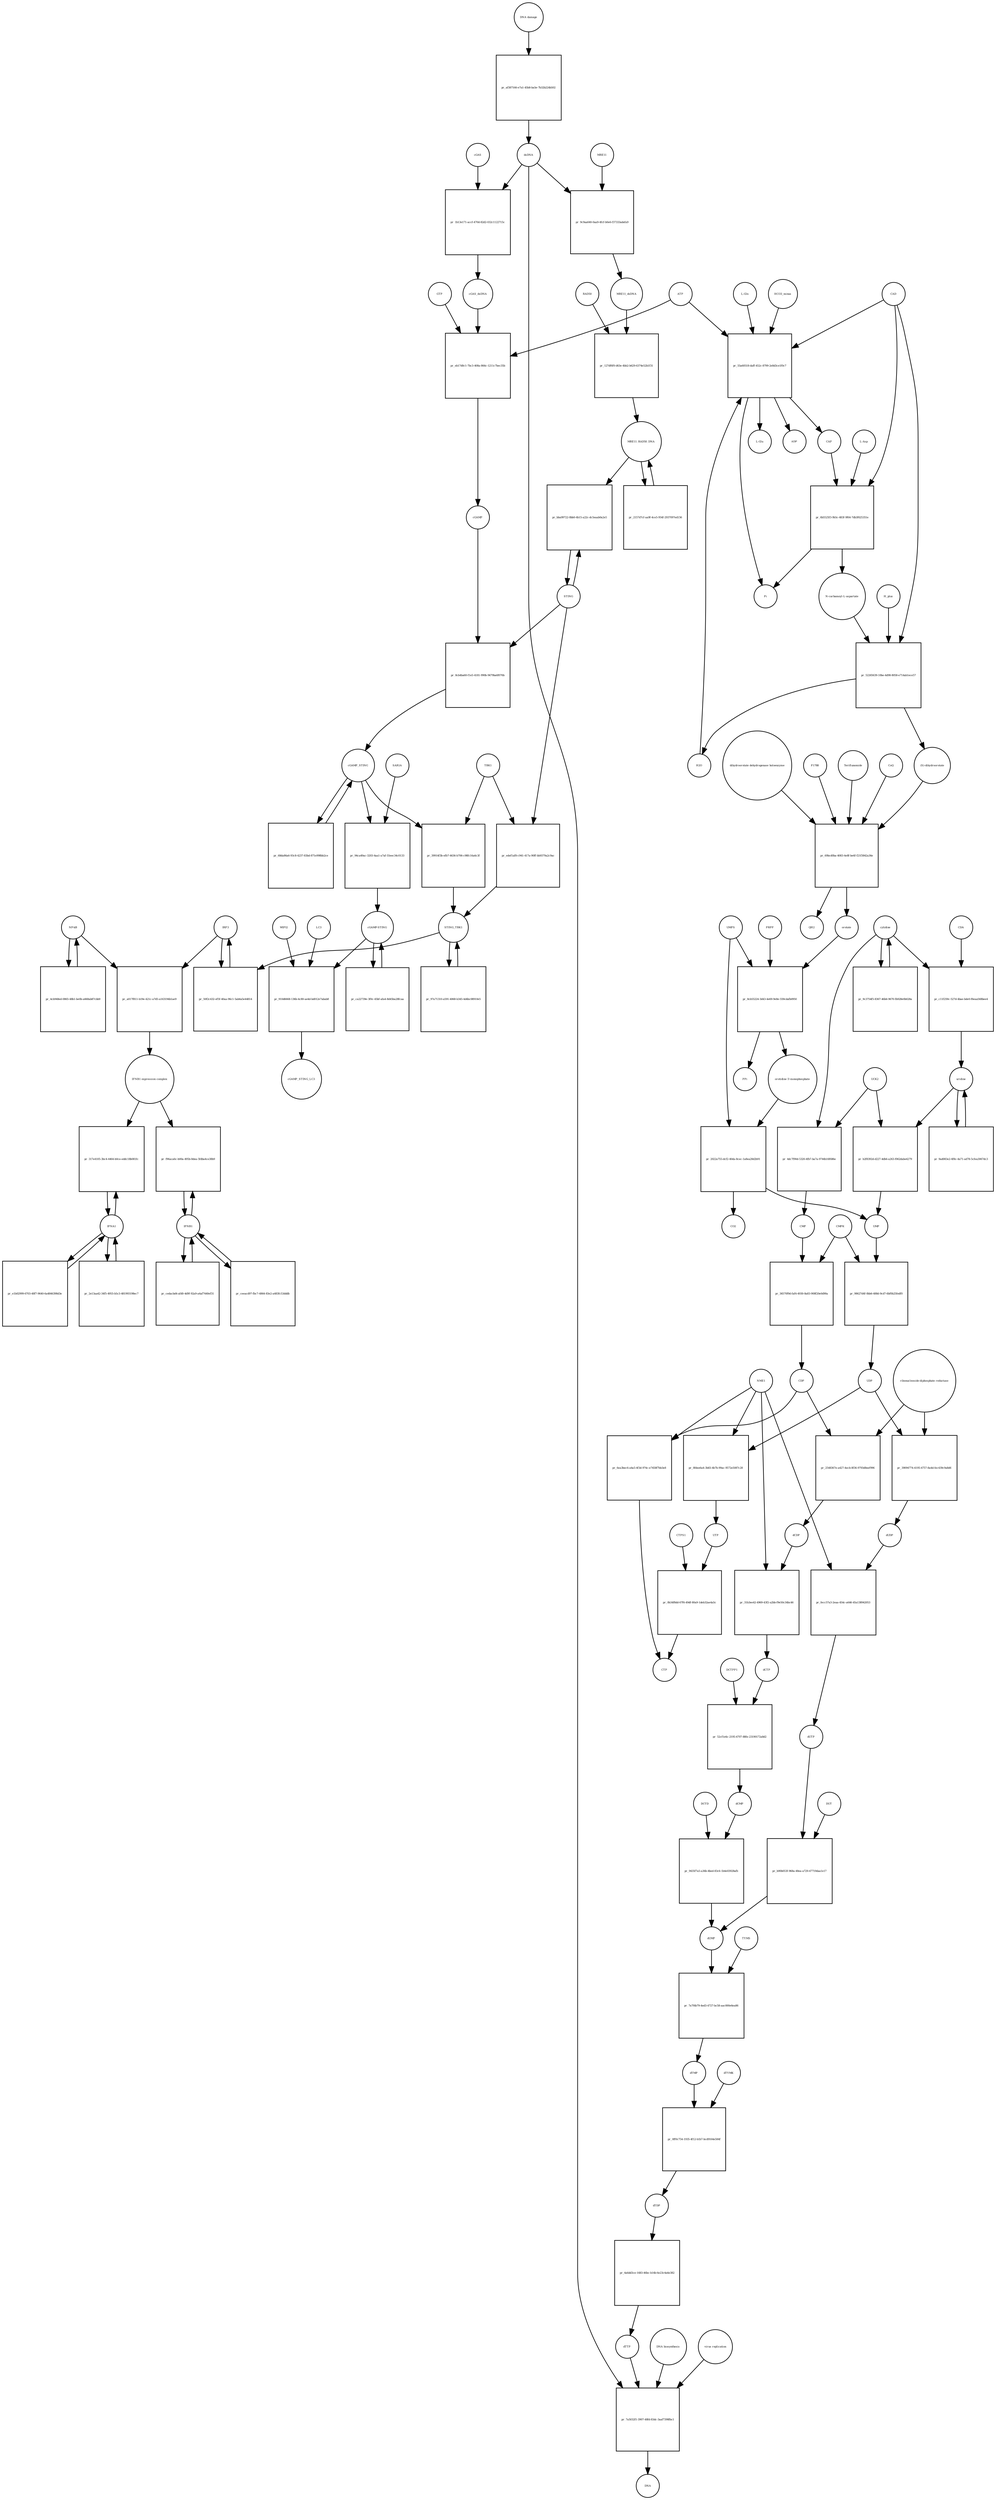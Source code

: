 strict digraph  {
"NF-kB" [annotation="urn_miriam_obo.go_GO%3A0071159", bipartite=0, cls=complex, fontsize=4, label="NF-kB", shape=circle];
"pr_a017f811-b19e-421c-a7d5-a163194b1ae9" [annotation="", bipartite=1, cls=process, fontsize=4, label="pr_a017f811-b19e-421c-a7d5-a163194b1ae9", shape=square];
"IFNB1 expression complex" [annotation="", bipartite=0, cls=complex, fontsize=4, label="IFNB1 expression complex", shape=circle];
IRF3 [annotation="urn_miriam_hgnc_6118|urn_miriam_uniprot_Q14653|urn_miriam_ensembl_ENSG00000126456|urn_miriam_refseq_NM_001571|urn_miriam_hgnc.symbol_IRF3|urn_miriam_ncbigene_3661", bipartite=0, cls="macromolecule multimer", fontsize=4, label=IRF3, shape=circle];
dCDP [annotation="urn_miriam_obo.chebi_CHEBI%3A28846", bipartite=0, cls="simple chemical", fontsize=4, label=dCDP, shape=circle];
"pr_31b3ee42-4969-43f2-a2bb-f9e50c34bc46" [annotation="", bipartite=1, cls=process, fontsize=4, label="pr_31b3ee42-4969-43f2-a2bb-f9e50c34bc46", shape=square];
dCTP [annotation="urn_miriam_obo.chebi_CHEBI%3A16311", bipartite=0, cls="simple chemical", fontsize=4, label=dCTP, shape=circle];
NME1 [annotation="urn_miriam_uniprot_P15531|urn_miriam_hgnc_7849", bipartite=0, cls=macromolecule, fontsize=4, label=NME1, shape=circle];
uridine [annotation="urn_miriam_obo.chebi_CHEBI%3A16704", bipartite=0, cls="simple chemical", fontsize=4, label=uridine, shape=circle];
"pr_b2f8392d-d227-4db6-a263-f062dabe4279" [annotation="", bipartite=1, cls=process, fontsize=4, label="pr_b2f8392d-d227-4db6-a263-f062dabe4279", shape=square];
UMP [annotation="urn_miriam_obo.chebi_CHEBI%3A57865", bipartite=0, cls="simple chemical", fontsize=4, label=UMP, shape=circle];
UCK2 [annotation="urn_miriam_uniprot_Q9HA47|urn_miriam_hgnc_HGNC%3A12562", bipartite=0, cls=macromolecule, fontsize=4, label=UCK2, shape=circle];
"orotidine 5'-monophosphate" [annotation="urn_miriam_obo.chebi_CHEBI%3A15842", bipartite=0, cls="simple chemical", fontsize=4, label="orotidine 5'-monophosphate", shape=circle];
"pr_2022a755-dcf2-40da-8cec-1a8ea28d2b91" [annotation="", bipartite=1, cls=process, fontsize=4, label="pr_2022a755-dcf2-40da-8cec-1a8ea28d2b91", shape=square];
UMPS [annotation="urn_miriam_ncbigene_7372|urn_miriam_refseq_NM_000373|urn_miriam_hgnc.symbol_UMPS|urn_miriam_hgnc_12563|urn_miriam_ensembl_ENSG00000114491|urn_miriam_uniprot_P11172", bipartite=0, cls="macromolecule multimer", fontsize=4, label=UMPS, shape=circle];
CO2 [annotation="urn_miriam_obo.chebi_CHEBI%3A16526", bipartite=0, cls="simple chemical", fontsize=4, label=CO2, shape=circle];
UTP [annotation="urn_miriam_obo.chebi_CHEBI%3A15713", bipartite=0, cls="simple chemical", fontsize=4, label=UTP, shape=circle];
"pr_0b34f8dd-67f6-49df-80a9-1deb32ae4a5c" [annotation="", bipartite=1, cls=process, fontsize=4, label="pr_0b34f8dd-67f6-49df-80a9-1deb32ae4a5c", shape=square];
CTP [annotation="urn_miriam_obo.chebi_CHEBI%3A17677", bipartite=0, cls="simple chemical", fontsize=4, label=CTP, shape=circle];
CTPS1 [annotation="urn_miriam_hgnc_HGNC%3A2519|urn_miriam_uniprot_P17812", bipartite=0, cls=macromolecule, fontsize=4, label=CTPS1, shape=circle];
UDP [annotation="urn_miriam_obo.chebi_CHEBI%3A17659", bipartite=0, cls="simple chemical", fontsize=4, label=UDP, shape=circle];
"pr_39094774-4195-4757-8a4d-fec439c9a8d6" [annotation="", bipartite=1, cls=process, fontsize=4, label="pr_39094774-4195-4757-8a4d-fec439c9a8d6", shape=square];
dUDP [annotation="urn_miriam_obo.chebi_CHEBI%3A28850", bipartite=0, cls="simple chemical", fontsize=4, label=dUDP, shape=circle];
"ribonucleoside-diphosphate reductase" [annotation="urn_miriam_brenda_1.17.4.1|urn_miriam_obo.go_GO%3A0005971", bipartite=0, cls=complex, fontsize=4, label="ribonucleoside-diphosphate reductase", shape=circle];
IFNB1 [annotation="urn_miriam_ensembl_ENSG00000171855|urn_miriam_hgnc.symbol_IFNB1|urn_miriam_hgnc_5434|urn_miriam_uniprot_P01574|urn_miriam_refseq_NM_002176|urn_miriam_ncbigene_3456", bipartite=0, cls=macromolecule, fontsize=4, label=IFNB1, shape=circle];
"pr_f96aca6c-b00a-495b-8dea-5fdba4ce38b9" [annotation="", bipartite=1, cls=process, fontsize=4, label="pr_f96aca6c-b00a-495b-8dea-5fdba4ce38b9", shape=square];
"pr_98627d4f-0bb6-488d-9cd7-6bf0b25fedf0" [annotation="", bipartite=1, cls=process, fontsize=4, label="pr_98627d4f-0bb6-488d-9cd7-6bf0b25fedf0", shape=square];
CMPK [annotation="urn_miriam_uniprot_P30085|urn_miriam_hgnc_HGNC%3A18170", bipartite=0, cls=macromolecule, fontsize=4, label=CMPK, shape=circle];
"cGAMP-STING" [annotation="", bipartite=0, cls=complex, fontsize=4, label="cGAMP-STING", shape=circle];
"pr_ca22739e-3f0c-45bf-afa4-8d45ba28fcaa" [annotation="", bipartite=1, cls=process, fontsize=4, label="pr_ca22739e-3f0c-45bf-afa4-8d45ba28fcaa", shape=square];
IFNA1 [annotation="urn_miriam_hgnc.symbol_IFNA1|urn_miriam_ncbigene_3439|urn_miriam_refseq_NM_024013|urn_miriam_uniprot_P01562|urn_miriam_hgnc_5417|urn_miriam_ensembl_ENSG00000197919", bipartite=0, cls=macromolecule, fontsize=4, label=IFNA1, shape=circle];
"pr_317e4105-3bc4-4464-b0ce-eddc18b081fc" [annotation="", bipartite=1, cls=process, fontsize=4, label="pr_317e4105-3bc4-4464-b0ce-eddc18b081fc", shape=square];
"pr_9ad083e2-6f8c-4a71-ad78-5cfea3067dc3" [annotation="", bipartite=1, cls=process, fontsize=4, label="pr_9ad083e2-6f8c-4a71-ad78-5cfea3067dc3", shape=square];
CDP [annotation="urn_miriam_obo.chebi_CHEBI%3A17239", bipartite=0, cls="simple chemical", fontsize=4, label=CDP, shape=circle];
"pr_2548367e-a427-4ecb-8f36-9793d8eef996" [annotation="", bipartite=1, cls=process, fontsize=4, label="pr_2548367e-a427-4ecb-8f36-9793d8eef996", shape=square];
"pr_6ea3bec6-a4a5-4f3d-974c-e7458f7bb3e8" [annotation="", bipartite=1, cls=process, fontsize=4, label="pr_6ea3bec6-a4a5-4f3d-974c-e7458f7bb3e8", shape=square];
dTDP [annotation="urn_miriam_obo.chebi_CHEBI%3A18075", bipartite=0, cls="simple chemical", fontsize=4, label=dTDP, shape=circle];
"pr_4a6dd3ce-1683-46bc-b14b-6e23c4a6e382" [annotation="", bipartite=1, cls=process, fontsize=4, label="pr_4a6dd3ce-1683-46bc-b14b-6e23c4a6e382", shape=square];
dTTP [annotation="urn_miriam_obo.chebi_CHEBI%3A18077", bipartite=0, cls="simple chemical", fontsize=4, label=dTTP, shape=circle];
CMP [annotation="urn_miriam_obo.chebi_CHEBI%3A17361", bipartite=0, cls="simple chemical", fontsize=4, label=CMP, shape=circle];
"pr_36570f9d-faf4-4930-8a83-908f20e0d90a" [annotation="", bipartite=1, cls=process, fontsize=4, label="pr_36570f9d-faf4-4930-8a83-908f20e0d90a", shape=square];
dUMP [annotation="urn_miriam_obo.chebi_CHEBI%3A17622", bipartite=0, cls="simple chemical", fontsize=4, label=dUMP, shape=circle];
"pr_7a7f4b79-4ed3-4727-bc58-aac000e6ea86" [annotation="", bipartite=1, cls=process, fontsize=4, label="pr_7a7f4b79-4ed3-4727-bc58-aac000e6ea86", shape=square];
dTMP [annotation="urn_miriam_obo.chebi_CHEBI%3A17013", bipartite=0, cls="simple chemical", fontsize=4, label=dTMP, shape=circle];
TYMS [annotation="urn_miriam_uniprot_P04818|urn_miriam_hgnc_HGNC%3A12441", bipartite=0, cls=macromolecule, fontsize=4, label=TYMS, shape=circle];
dsDNA [annotation="urn_miriam_obo.chebi_CHEBI%3A75909", bipartite=0, cls="simple chemical", fontsize=4, label=dsDNA, shape=circle];
"pr_7a5032f1-3907-48fd-83dc-3aaf7398fbc1" [annotation="", bipartite=1, cls=process, fontsize=4, label="pr_7a5032f1-3907-48fd-83dc-3aaf7398fbc1", shape=square];
DNA [annotation="", bipartite=0, cls="nucleic acid feature", fontsize=4, label=DNA, shape=circle];
"DNA biosynthesis" [annotation="urn_miriam_obo.go_GO%3A0071897", bipartite=0, cls=phenotype, fontsize=4, label="DNA biosynthesis", shape=circle];
"virus replication" [annotation="urn_miriam_obo.go_GO%3A0019079", bipartite=0, cls=phenotype, fontsize=4, label="virus replication", shape=circle];
MRE11_RAD50_DNA [annotation="", bipartite=0, cls=complex, fontsize=4, label=MRE11_RAD50_DNA, shape=circle];
"pr_2157d7cf-aa9f-4ce5-954f-2937097ed156" [annotation="", bipartite=1, cls=process, fontsize=4, label="pr_2157d7cf-aa9f-4ce5-954f-2937097ed156", shape=square];
"pr_52cf1e6c-2195-4707-88fe-23190172a8d2" [annotation="", bipartite=1, cls=process, fontsize=4, label="pr_52cf1e6c-2195-4707-88fe-23190172a8d2", shape=square];
dCMP [annotation="urn_miriam_obo.chebi_CHEBI%3A15918", bipartite=0, cls="simple chemical", fontsize=4, label=dCMP, shape=circle];
DCTPP1 [annotation="urn_miriam_uniprot_Q9H773|urn_miriam_hgnc_HGNC%3A28777", bipartite=0, cls=macromolecule, fontsize=4, label=DCTPP1, shape=circle];
"pr_ceeacd97-fbc7-4864-83e2-a483fc53dddb" [annotation="", bipartite=1, cls=process, fontsize=4, label="pr_ceeacd97-fbc7-4864-83e2-a483fc53dddb", shape=square];
"pr_cedacbd4-afd0-4d9f-92a9-a4af7440ef31" [annotation="", bipartite=1, cls=process, fontsize=4, label="pr_cedacbd4-afd0-4d9f-92a9-a4af7440ef31", shape=square];
ATP [annotation="urn_miriam_obo.chebi_CHEBI%3A15422", bipartite=0, cls="simple chemical", fontsize=4, label=ATP, shape=circle];
"pr_eb17d0c1-7bc3-408a-866c-1211c7bec35b" [annotation="", bipartite=1, cls=process, fontsize=4, label="pr_eb17d0c1-7bc3-408a-866c-1211c7bec35b", shape=square];
GTP [annotation="urn_miriam_obo.chebi_CHEBI%3A15996", bipartite=0, cls="simple chemical", fontsize=4, label=GTP, shape=circle];
cGAMP [annotation="urn_miriam_obo.chebi_CHEBI%3A75947", bipartite=0, cls="simple chemical", fontsize=4, label=cGAMP, shape=circle];
cGAS_dsDNA [annotation=urn_miriam_pubmed_28363908, bipartite=0, cls=complex, fontsize=4, label=cGAS_dsDNA, shape=circle];
cytidine [annotation="urn_miriam_obo.chebi_CHEBI%3A17562", bipartite=0, cls="simple chemical", fontsize=4, label=cytidine, shape=circle];
"pr_4dc7f90d-5320-4fb7-ba7a-9744b16f686e" [annotation="", bipartite=1, cls=process, fontsize=4, label="pr_4dc7f90d-5320-4fb7-ba7a-9744b16f686e", shape=square];
"pr_8cb4ba60-f1e5-4181-990b-9479ba6f076b" [annotation="", bipartite=1, cls=process, fontsize=4, label="pr_8cb4ba60-f1e5-4181-990b-9479ba6f076b", shape=square];
STING [annotation=urn_miriam_uniprot_Q86WV6, bipartite=0, cls="macromolecule multimer", fontsize=4, label=STING, shape=circle];
cGAMP_STING [annotation="urn_miriam_obo.go_GO%3A1990231", bipartite=0, cls=complex, fontsize=4, label=cGAMP_STING, shape=circle];
"L-Gln" [annotation="urn_miriam_obo.chebi_CHEBI%3A18050", bipartite=0, cls="simple chemical", fontsize=4, label="L-Gln", shape=circle];
"pr_55a60518-daff-452c-8799-2e8d3ce1f0c7" [annotation="", bipartite=1, cls=process, fontsize=4, label="pr_55a60518-daff-452c-8799-2e8d3ce1f0c7", shape=square];
CAP [annotation="urn_miriam_obo.chebi_CHEBI%3A17672", bipartite=0, cls="simple chemical", fontsize=4, label=CAP, shape=circle];
CAD [annotation="urn_miriam_refseq_NM_001306079|urn_miriam_hgnc_1424|urn_miriam_hgnc.symbol_CAD|urn_miriam_uniprot_P27708|urn_miriam_ncbigene_790|urn_miriam_ensembl_ENSG00000084774", bipartite=0, cls=macromolecule, fontsize=4, label=CAD, shape=circle];
HCO3_minus [annotation="urn_miriam_obo.chebi_CHEBI%3A17544", bipartite=0, cls="simple chemical", fontsize=4, label=HCO3_minus, shape=circle];
H2O [annotation="urn_miriam_obo.chebi_CHEBI%3A15377", bipartite=0, cls="simple chemical", fontsize=4, label=H2O, shape=circle];
"L-Glu" [annotation="urn_miriam_obo.chebi_CHEBI%3A16015", bipartite=0, cls="simple chemical", fontsize=4, label="L-Glu", shape=circle];
ADP [annotation="urn_miriam_obo.chebi_CHEBI%3A16761", bipartite=0, cls="simple chemical", fontsize=4, label=ADP, shape=circle];
Pi [annotation="urn_miriam_obo.chebi_CHEBI%3A18367", bipartite=0, cls="simple chemical", fontsize=4, label=Pi, shape=circle];
"pr_8fdee6a4-3b83-4b7b-99ac-9572e5087c28" [annotation="", bipartite=1, cls=process, fontsize=4, label="pr_8fdee6a4-3b83-4b7b-99ac-9572e5087c28", shape=square];
"N-carbamoyl-L-aspartate" [annotation="urn_miriam_obo.chebi_CHEBI%3A32814", bipartite=0, cls="simple chemical", fontsize=4, label="N-carbamoyl-L-aspartate", shape=circle];
"pr_52265639-10be-4d98-8058-e714ab1ece57" [annotation="", bipartite=1, cls=process, fontsize=4, label="pr_52265639-10be-4d98-8058-e714ab1ece57", shape=square];
"(S)-dihydroorotate" [annotation="urn_miriam_obo.chebi_CHEBI%3A30864", bipartite=0, cls="simple chemical", fontsize=4, label="(S)-dihydroorotate", shape=circle];
H_plus [annotation="urn_miriam_obo.chebi_CHEBI%3A15378", bipartite=0, cls="simple chemical", fontsize=4, label=H_plus, shape=circle];
"pr_4cb948ed-0865-48b1-be0b-a668ab87cbb9" [annotation="", bipartite=1, cls=process, fontsize=4, label="pr_4cb948ed-0865-48b1-be0b-a668ab87cbb9", shape=square];
"pr_2e13aa42-34f5-4955-b5c3-481993198ec7" [annotation="", bipartite=1, cls=process, fontsize=4, label="pr_2e13aa42-34f5-4955-b5c3-481993198ec7", shape=square];
TBK1 [annotation="urn_miriam_hgnc.symbol_TBK1|urn_miriam_ensembl_ENSG00000183735|urn_miriam_uniprot_Q9UHD2|urn_miriam_refseq_NM_013254|urn_miriam_hgnc_11584|urn_miriam_ncbigene_29110", bipartite=0, cls=macromolecule, fontsize=4, label=TBK1, shape=circle];
"pr_39914f3b-efb7-4636-b706-c98fc16a6c3f" [annotation="", bipartite=1, cls=process, fontsize=4, label="pr_39914f3b-efb7-4636-b706-c98fc16a6c3f", shape=square];
STING_TBK1 [annotation=urn_miriam_pubmed_30842653, bipartite=0, cls=complex, fontsize=4, label=STING_TBK1, shape=circle];
"pr_bba99722-8bb0-4b15-a22c-dc5eaab0a2e5" [annotation="", bipartite=1, cls=process, fontsize=4, label="pr_bba99722-8bb0-4b15-a22c-dc5eaab0a2e5", shape=square];
"pr_e1b02999-6703-48f7-9640-6a4846398d3e" [annotation="", bipartite=1, cls=process, fontsize=4, label="pr_e1b02999-6703-48f7-9640-6a4846398d3e", shape=square];
"pr_1b13e171-accf-470d-82d2-032c1122715c" [annotation="", bipartite=1, cls=process, fontsize=4, label="pr_1b13e171-accf-470d-82d2-032c1122715c", shape=square];
cGAS [annotation="urn_miriam_ensembl_ENSG00000164430|urn_miriam_hgnc_21367|urn_miriam_ncbigene_115004|urn_miriam_uniprot_Q8N884|urn_miriam_hgnc.symbol_CGAS|urn_miriam_refseq_NM_138441", bipartite=0, cls=macromolecule, fontsize=4, label=cGAS, shape=circle];
"pr_97a71310-a591-4068-b345-4d4bc08910e5" [annotation="", bipartite=1, cls=process, fontsize=4, label="pr_97a71310-a591-4068-b345-4d4bc08910e5", shape=square];
orotate [annotation="urn_miriam_obo.chebi_CHEBI%3A30839", bipartite=0, cls="simple chemical", fontsize=4, label=orotate, shape=circle];
"pr_8cb55224-3d43-4e69-9e8e-559cdafb0950" [annotation="", bipartite=1, cls=process, fontsize=4, label="pr_8cb55224-3d43-4e69-9e8e-559cdafb0950", shape=square];
PRPP [annotation="urn_miriam_obo.chebi_CHEBI%3A17111", bipartite=0, cls="simple chemical", fontsize=4, label=PRPP, shape=circle];
PPi [annotation="urn_miriam_obo.chebi_CHEBI%3A18361", bipartite=0, cls="simple chemical", fontsize=4, label=PPi, shape=circle];
"pr_9c3754f5-8367-46b6-9670-fb928e0b028a" [annotation="", bipartite=1, cls=process, fontsize=4, label="pr_9c3754f5-8367-46b6-9670-fb928e0b028a", shape=square];
"pr_50f2c432-ef5f-40aa-96c1-5ab6a5e44814" [annotation="", bipartite=1, cls=process, fontsize=4, label="pr_50f2c432-ef5f-40aa-96c1-5ab6a5e44814", shape=square];
"pr_68da86a6-93c8-4237-83bd-871e998bb2ce" [annotation="", bipartite=1, cls=process, fontsize=4, label="pr_68da86a6-93c8-4237-83bd-871e998bb2ce", shape=square];
RAD50 [annotation="urn_miriam_ncbigene_10111|urn_miriam_refseq_NM_005732|urn_miriam_uniprot_Q92878|urn_miriam_hgnc.symbol_RAD50|urn_miriam_ensembl_ENSG00000113522|urn_miriam_hgnc_9816", bipartite=0, cls="macromolecule multimer", fontsize=4, label=RAD50, shape=circle];
"pr_127df6f0-d63e-4bb2-b629-6374e52b1f31" [annotation="", bipartite=1, cls=process, fontsize=4, label="pr_127df6f0-d63e-4bb2-b629-6374e52b1f31", shape=square];
MRE11_dsDNA [annotation="urn_miriam_obo.go_GO%3A0003690", bipartite=0, cls=complex, fontsize=4, label=MRE11_dsDNA, shape=circle];
"pr_69bcd0ba-4083-4e8f-be6f-f21f3842a36e" [annotation="", bipartite=1, cls=process, fontsize=4, label="pr_69bcd0ba-4083-4e8f-be6f-f21f3842a36e", shape=square];
"dihydroorotate dehydrogenase holoenzyme" [annotation="urn_miriam_ncbigene_1723|urn_miriam_hgnc_HGNC%3A2867|urn_miriam_hgnc.symbol_DHODH", bipartite=0, cls="simple chemical", fontsize=4, label="dihydroorotate dehydrogenase holoenzyme", shape=circle];
P1788 [annotation=urn_miriam_pubmed_31740051, bipartite=0, cls="simple chemical", fontsize=4, label=P1788, shape=circle];
Teriflunomide [annotation=urn_miriam_drugbank_DB08880, bipartite=0, cls="simple chemical", fontsize=4, label=Teriflunomide, shape=circle];
CoQ [annotation="urn_miriam_obo.chebi_CHEBI%3A16389", bipartite=0, cls="simple chemical", fontsize=4, label=CoQ, shape=circle];
QH2 [annotation="urn_miriam_obo.chebi_CHEBI%3A17976", bipartite=0, cls="simple chemical", fontsize=4, label=QH2, shape=circle];
"pr_fecc57a3-2eaa-454c-a646-45a138942053" [annotation="", bipartite=1, cls=process, fontsize=4, label="pr_fecc57a3-2eaa-454c-a646-45a138942053", shape=square];
dUTP [annotation="urn_miriam_obo.chebi_CHEBI%3A17625", bipartite=0, cls="simple chemical", fontsize=4, label=dUTP, shape=circle];
"pr_c11f259c-527d-4bae-bde0-f6eaa568bee4" [annotation="", bipartite=1, cls=process, fontsize=4, label="pr_c11f259c-527d-4bae-bde0-f6eaa568bee4", shape=square];
CDA [annotation="urn_miriam_uniprot_P32320|urn_miriam_ncbigene_978|urn_miriam_refseq_NM_001785|urn_miriam_ensembl_ENSG00000158825|urn_miriam_hgnc.symbol_CDA|urn_miriam_hgnc_1712", bipartite=0, cls=macromolecule, fontsize=4, label=CDA, shape=circle];
"pr_b90b053f-968a-48ea-a729-47719daa1e17" [annotation="", bipartite=1, cls=process, fontsize=4, label="pr_b90b053f-968a-48ea-a729-47719daa1e17", shape=square];
DUT [annotation="urn_miriam_hgnc_HGNC%3A3078|urn_miriam_uniprot_P33316", bipartite=0, cls=macromolecule, fontsize=4, label=DUT, shape=circle];
"pr_910d6668-136b-4c80-ae4d-bd012e7abab8" [annotation="", bipartite=1, cls=process, fontsize=4, label="pr_910d6668-136b-4c80-ae4d-bd012e7abab8", shape=square];
LC3 [annotation="", bipartite=0, cls=macromolecule, fontsize=4, label=LC3, shape=circle];
cGAMP_STING_LC3 [annotation="", bipartite=0, cls=complex, fontsize=4, label=cGAMP_STING_LC3, shape=circle];
WIPI2 [annotation="urn_miriam_refseq_NM_015610|urn_miriam_hgnc_32225|urn_miriam_hgnc.symbol_WIPI2|urn_miriam_ensembl_ENSG00000157954|urn_miriam_ncbigene_26100|urn_miriam_uniprot_Q9Y4P8", bipartite=0, cls=macromolecule, fontsize=4, label=WIPI2, shape=circle];
"pr_6b5525f3-9b5c-483f-9f64-7db3f625351e" [annotation="", bipartite=1, cls=process, fontsize=4, label="pr_6b5525f3-9b5c-483f-9f64-7db3f625351e", shape=square];
"L-Asp" [annotation="urn_miriam_obo.chebi_CHEBI%3A29991", bipartite=0, cls="simple chemical", fontsize=4, label="L-Asp", shape=circle];
"pr_9c9aa640-0aa9-4fcf-b0e6-f37333adefa9" [annotation="", bipartite=1, cls=process, fontsize=4, label="pr_9c9aa640-0aa9-4fcf-b0e6-f37333adefa9", shape=square];
MRE11 [annotation="urn_miriam_hgnc.symbol_MRE11|urn_miriam_ncbigene_4361|urn_miriam_uniprot_P49959|urn_miriam_ensembl_ENSG00000020922|urn_miriam_refseq_NM_005591|urn_miriam_hgnc_7230", bipartite=0, cls="macromolecule multimer", fontsize=4, label=MRE11, shape=circle];
"pr_0ff0c754-1935-4f12-b1b7-bcd9164e584f" [annotation="", bipartite=1, cls=process, fontsize=4, label="pr_0ff0c754-1935-4f12-b1b7-bcd9164e584f", shape=square];
dTYMK [annotation="urn_miriam_uniprot_P23919|urn_miriam_hgnc_HGNC%3A3061", bipartite=0, cls=macromolecule, fontsize=4, label=dTYMK, shape=circle];
"pr_94ca49ac-3203-4aa1-a7af-55eec34c0133" [annotation="", bipartite=1, cls=process, fontsize=4, label="pr_94ca49ac-3203-4aa1-a7af-55eec34c0133", shape=square];
SAR1A [annotation="urn_miriam_uniprot_Q9NR31|urn_miriam_ensembl_ENSG00000079332|urn_miriam_hgnc_10534|urn_miriam_hgnc.symbol_SAR1A|urn_miriam_refseq_NM_001142648|urn_miriam_ncbigene_56681", bipartite=0, cls=macromolecule, fontsize=4, label=SAR1A, shape=circle];
"pr_edef1af8-c941-417a-90ff-bb9379a2c9ac" [annotation="", bipartite=1, cls=process, fontsize=4, label="pr_edef1af8-c941-417a-90ff-bb9379a2c9ac", shape=square];
"pr_af387166-e7a1-45b8-ba5e-7b32b224b502" [annotation="", bipartite=1, cls=process, fontsize=4, label="pr_af387166-e7a1-45b8-ba5e-7b32b224b502", shape=square];
"DNA damage" [annotation="", bipartite=0, cls=phenotype, fontsize=4, label="DNA damage", shape=circle];
"pr_9435f7a5-a36b-4bed-83c6-1b4e03928afb" [annotation="", bipartite=1, cls=process, fontsize=4, label="pr_9435f7a5-a36b-4bed-83c6-1b4e03928afb", shape=square];
DCTD [annotation="urn_miriam_uniprot_P32321|urn_miriam_hgnc_HGNC%3A2710", bipartite=0, cls=macromolecule, fontsize=4, label=DCTD, shape=circle];
"NF-kB" -> "pr_a017f811-b19e-421c-a7d5-a163194b1ae9"  [annotation="", interaction_type=consumption];
"NF-kB" -> "pr_4cb948ed-0865-48b1-be0b-a668ab87cbb9"  [annotation="", interaction_type=consumption];
"pr_a017f811-b19e-421c-a7d5-a163194b1ae9" -> "IFNB1 expression complex"  [annotation="", interaction_type=production];
"IFNB1 expression complex" -> "pr_f96aca6c-b00a-495b-8dea-5fdba4ce38b9"  [annotation=urn_miriam_pubmed_20610653, interaction_type=stimulation];
"IFNB1 expression complex" -> "pr_317e4105-3bc4-4464-b0ce-eddc18b081fc"  [annotation=urn_miriam_pubmed_16979567, interaction_type=stimulation];
IRF3 -> "pr_a017f811-b19e-421c-a7d5-a163194b1ae9"  [annotation="", interaction_type=consumption];
IRF3 -> "pr_50f2c432-ef5f-40aa-96c1-5ab6a5e44814"  [annotation="", interaction_type=consumption];
dCDP -> "pr_31b3ee42-4969-43f2-a2bb-f9e50c34bc46"  [annotation="", interaction_type=consumption];
"pr_31b3ee42-4969-43f2-a2bb-f9e50c34bc46" -> dCTP  [annotation="", interaction_type=production];
dCTP -> "pr_52cf1e6c-2195-4707-88fe-23190172a8d2"  [annotation="", interaction_type=consumption];
NME1 -> "pr_31b3ee42-4969-43f2-a2bb-f9e50c34bc46"  [annotation=urn_miriam_pubmed_17827303, interaction_type=catalysis];
NME1 -> "pr_6ea3bec6-a4a5-4f3d-974c-e7458f7bb3e8"  [annotation=urn_miriam_pubmed_28458037, interaction_type=catalysis];
NME1 -> "pr_8fdee6a4-3b83-4b7b-99ac-9572e5087c28"  [annotation=urn_miriam_pubmed_28458037, interaction_type=catalysis];
NME1 -> "pr_fecc57a3-2eaa-454c-a646-45a138942053"  [annotation=urn_miriam_pubmed_17827303, interaction_type=catalysis];
uridine -> "pr_b2f8392d-d227-4db6-a263-f062dabe4279"  [annotation="", interaction_type=consumption];
uridine -> "pr_9ad083e2-6f8c-4a71-ad78-5cfea3067dc3"  [annotation="", interaction_type=consumption];
"pr_b2f8392d-d227-4db6-a263-f062dabe4279" -> UMP  [annotation="", interaction_type=production];
UMP -> "pr_98627d4f-0bb6-488d-9cd7-6bf0b25fedf0"  [annotation="", interaction_type=consumption];
UCK2 -> "pr_b2f8392d-d227-4db6-a263-f062dabe4279"  [annotation=urn_miriam_pubmed_15130468, interaction_type=catalysis];
UCK2 -> "pr_4dc7f90d-5320-4fb7-ba7a-9744b16f686e"  [annotation=urn_miriam_pubmed_15130468, interaction_type=catalysis];
"orotidine 5'-monophosphate" -> "pr_2022a755-dcf2-40da-8cec-1a8ea28d2b91"  [annotation="", interaction_type=consumption];
"pr_2022a755-dcf2-40da-8cec-1a8ea28d2b91" -> UMP  [annotation="", interaction_type=production];
"pr_2022a755-dcf2-40da-8cec-1a8ea28d2b91" -> CO2  [annotation="", interaction_type=production];
UMPS -> "pr_2022a755-dcf2-40da-8cec-1a8ea28d2b91"  [annotation=urn_miriam_reactome_REACT_1698, interaction_type=catalysis];
UMPS -> "pr_8cb55224-3d43-4e69-9e8e-559cdafb0950"  [annotation=urn_miriam_reactome_REACT_1698, interaction_type=catalysis];
UTP -> "pr_0b34f8dd-67f6-49df-80a9-1deb32ae4a5c"  [annotation="", interaction_type=consumption];
"pr_0b34f8dd-67f6-49df-80a9-1deb32ae4a5c" -> CTP  [annotation="", interaction_type=production];
CTPS1 -> "pr_0b34f8dd-67f6-49df-80a9-1deb32ae4a5c"  [annotation=urn_miriam_pubmed_5411547, interaction_type=catalysis];
UDP -> "pr_39094774-4195-4757-8a4d-fec439c9a8d6"  [annotation="", interaction_type=consumption];
UDP -> "pr_8fdee6a4-3b83-4b7b-99ac-9572e5087c28"  [annotation="", interaction_type=consumption];
"pr_39094774-4195-4757-8a4d-fec439c9a8d6" -> dUDP  [annotation="", interaction_type=production];
dUDP -> "pr_fecc57a3-2eaa-454c-a646-45a138942053"  [annotation="", interaction_type=consumption];
"ribonucleoside-diphosphate reductase" -> "pr_39094774-4195-4757-8a4d-fec439c9a8d6"  [annotation=urn_miriam_pubmed_24809024, interaction_type=catalysis];
"ribonucleoside-diphosphate reductase" -> "pr_2548367e-a427-4ecb-8f36-9793d8eef996"  [annotation=urn_miriam_pubmed_24809024, interaction_type=catalysis];
IFNB1 -> "pr_f96aca6c-b00a-495b-8dea-5fdba4ce38b9"  [annotation="", interaction_type=consumption];
IFNB1 -> "pr_ceeacd97-fbc7-4864-83e2-a483fc53dddb"  [annotation="", interaction_type=consumption];
IFNB1 -> "pr_cedacbd4-afd0-4d9f-92a9-a4af7440ef31"  [annotation="", interaction_type=consumption];
"pr_f96aca6c-b00a-495b-8dea-5fdba4ce38b9" -> IFNB1  [annotation="", interaction_type=production];
"pr_98627d4f-0bb6-488d-9cd7-6bf0b25fedf0" -> UDP  [annotation="", interaction_type=production];
CMPK -> "pr_98627d4f-0bb6-488d-9cd7-6bf0b25fedf0"  [annotation=urn_miriam_pubmed_10462544, interaction_type=catalysis];
CMPK -> "pr_36570f9d-faf4-4930-8a83-908f20e0d90a"  [annotation=urn_miriam_pubmed_10462544, interaction_type=catalysis];
"cGAMP-STING" -> "pr_ca22739e-3f0c-45bf-afa4-8d45ba28fcaa"  [annotation="", interaction_type=consumption];
"cGAMP-STING" -> "pr_910d6668-136b-4c80-ae4d-bd012e7abab8"  [annotation="", interaction_type=consumption];
"pr_ca22739e-3f0c-45bf-afa4-8d45ba28fcaa" -> "cGAMP-STING"  [annotation="", interaction_type=production];
IFNA1 -> "pr_317e4105-3bc4-4464-b0ce-eddc18b081fc"  [annotation="", interaction_type=consumption];
IFNA1 -> "pr_2e13aa42-34f5-4955-b5c3-481993198ec7"  [annotation="", interaction_type=consumption];
IFNA1 -> "pr_e1b02999-6703-48f7-9640-6a4846398d3e"  [annotation="", interaction_type=consumption];
"pr_317e4105-3bc4-4464-b0ce-eddc18b081fc" -> IFNA1  [annotation="", interaction_type=production];
"pr_9ad083e2-6f8c-4a71-ad78-5cfea3067dc3" -> uridine  [annotation="", interaction_type=production];
CDP -> "pr_2548367e-a427-4ecb-8f36-9793d8eef996"  [annotation="", interaction_type=consumption];
CDP -> "pr_6ea3bec6-a4a5-4f3d-974c-e7458f7bb3e8"  [annotation="", interaction_type=consumption];
"pr_2548367e-a427-4ecb-8f36-9793d8eef996" -> dCDP  [annotation="", interaction_type=production];
"pr_6ea3bec6-a4a5-4f3d-974c-e7458f7bb3e8" -> CTP  [annotation="", interaction_type=production];
dTDP -> "pr_4a6dd3ce-1683-46bc-b14b-6e23c4a6e382"  [annotation="", interaction_type=consumption];
"pr_4a6dd3ce-1683-46bc-b14b-6e23c4a6e382" -> dTTP  [annotation="", interaction_type=production];
dTTP -> "pr_7a5032f1-3907-48fd-83dc-3aaf7398fbc1"  [annotation="", interaction_type=consumption];
CMP -> "pr_36570f9d-faf4-4930-8a83-908f20e0d90a"  [annotation="", interaction_type=consumption];
"pr_36570f9d-faf4-4930-8a83-908f20e0d90a" -> CDP  [annotation="", interaction_type=production];
dUMP -> "pr_7a7f4b79-4ed3-4727-bc58-aac000e6ea86"  [annotation="", interaction_type=consumption];
"pr_7a7f4b79-4ed3-4727-bc58-aac000e6ea86" -> dTMP  [annotation="", interaction_type=production];
dTMP -> "pr_0ff0c754-1935-4f12-b1b7-bcd9164e584f"  [annotation="", interaction_type=consumption];
TYMS -> "pr_7a7f4b79-4ed3-4727-bc58-aac000e6ea86"  [annotation=urn_miriam_pubmed_3099389, interaction_type=catalysis];
dsDNA -> "pr_7a5032f1-3907-48fd-83dc-3aaf7398fbc1"  [annotation="", interaction_type=consumption];
dsDNA -> "pr_1b13e171-accf-470d-82d2-032c1122715c"  [annotation="", interaction_type=consumption];
dsDNA -> "pr_9c9aa640-0aa9-4fcf-b0e6-f37333adefa9"  [annotation="", interaction_type=consumption];
"pr_7a5032f1-3907-48fd-83dc-3aaf7398fbc1" -> DNA  [annotation="", interaction_type=production];
"DNA biosynthesis" -> "pr_7a5032f1-3907-48fd-83dc-3aaf7398fbc1"  [annotation="", interaction_type=catalysis];
"virus replication" -> "pr_7a5032f1-3907-48fd-83dc-3aaf7398fbc1"  [annotation="", interaction_type=inhibition];
MRE11_RAD50_DNA -> "pr_2157d7cf-aa9f-4ce5-954f-2937097ed156"  [annotation="", interaction_type=consumption];
MRE11_RAD50_DNA -> "pr_bba99722-8bb0-4b15-a22c-dc5eaab0a2e5"  [annotation=urn_miriam_pubmed_23388631, interaction_type=catalysis];
"pr_2157d7cf-aa9f-4ce5-954f-2937097ed156" -> MRE11_RAD50_DNA  [annotation="", interaction_type=production];
"pr_52cf1e6c-2195-4707-88fe-23190172a8d2" -> dCMP  [annotation="", interaction_type=production];
dCMP -> "pr_9435f7a5-a36b-4bed-83c6-1b4e03928afb"  [annotation="", interaction_type=consumption];
DCTPP1 -> "pr_52cf1e6c-2195-4707-88fe-23190172a8d2"  [annotation=urn_miriam_pubmed_13788541, interaction_type=catalysis];
"pr_ceeacd97-fbc7-4864-83e2-a483fc53dddb" -> IFNB1  [annotation="", interaction_type=production];
"pr_cedacbd4-afd0-4d9f-92a9-a4af7440ef31" -> IFNB1  [annotation="", interaction_type=production];
ATP -> "pr_eb17d0c1-7bc3-408a-866c-1211c7bec35b"  [annotation="", interaction_type=consumption];
ATP -> "pr_55a60518-daff-452c-8799-2e8d3ce1f0c7"  [annotation="", interaction_type=consumption];
"pr_eb17d0c1-7bc3-408a-866c-1211c7bec35b" -> cGAMP  [annotation="", interaction_type=production];
GTP -> "pr_eb17d0c1-7bc3-408a-866c-1211c7bec35b"  [annotation="", interaction_type=consumption];
cGAMP -> "pr_8cb4ba60-f1e5-4181-990b-9479ba6f076b"  [annotation="", interaction_type=consumption];
cGAS_dsDNA -> "pr_eb17d0c1-7bc3-408a-866c-1211c7bec35b"  [annotation=urn_miriam_pubmed_29622565, interaction_type=catalysis];
cytidine -> "pr_4dc7f90d-5320-4fb7-ba7a-9744b16f686e"  [annotation="", interaction_type=consumption];
cytidine -> "pr_9c3754f5-8367-46b6-9670-fb928e0b028a"  [annotation="", interaction_type=consumption];
cytidine -> "pr_c11f259c-527d-4bae-bde0-f6eaa568bee4"  [annotation="", interaction_type=consumption];
"pr_4dc7f90d-5320-4fb7-ba7a-9744b16f686e" -> CMP  [annotation="", interaction_type=production];
"pr_8cb4ba60-f1e5-4181-990b-9479ba6f076b" -> cGAMP_STING  [annotation="", interaction_type=production];
STING -> "pr_8cb4ba60-f1e5-4181-990b-9479ba6f076b"  [annotation="", interaction_type=consumption];
STING -> "pr_bba99722-8bb0-4b15-a22c-dc5eaab0a2e5"  [annotation="", interaction_type=consumption];
STING -> "pr_edef1af8-c941-417a-90ff-bb9379a2c9ac"  [annotation="", interaction_type=consumption];
cGAMP_STING -> "pr_39914f3b-efb7-4636-b706-c98fc16a6c3f"  [annotation="", interaction_type=consumption];
cGAMP_STING -> "pr_68da86a6-93c8-4237-83bd-871e998bb2ce"  [annotation="", interaction_type=consumption];
cGAMP_STING -> "pr_94ca49ac-3203-4aa1-a7af-55eec34c0133"  [annotation="", interaction_type=consumption];
"L-Gln" -> "pr_55a60518-daff-452c-8799-2e8d3ce1f0c7"  [annotation="", interaction_type=consumption];
"pr_55a60518-daff-452c-8799-2e8d3ce1f0c7" -> CAP  [annotation="", interaction_type=production];
"pr_55a60518-daff-452c-8799-2e8d3ce1f0c7" -> "L-Glu"  [annotation="", interaction_type=production];
"pr_55a60518-daff-452c-8799-2e8d3ce1f0c7" -> ADP  [annotation="", interaction_type=production];
"pr_55a60518-daff-452c-8799-2e8d3ce1f0c7" -> Pi  [annotation="", interaction_type=production];
CAP -> "pr_6b5525f3-9b5c-483f-9f64-7db3f625351e"  [annotation="", interaction_type=consumption];
CAD -> "pr_55a60518-daff-452c-8799-2e8d3ce1f0c7"  [annotation=urn_miriam_reactome_REACT_73577, interaction_type=catalysis];
CAD -> "pr_52265639-10be-4d98-8058-e714ab1ece57"  [annotation=urn_miriam_reactome_REACT_1698, interaction_type=catalysis];
CAD -> "pr_6b5525f3-9b5c-483f-9f64-7db3f625351e"  [annotation=urn_miriam_reactome_REACT_1698, interaction_type=catalysis];
HCO3_minus -> "pr_55a60518-daff-452c-8799-2e8d3ce1f0c7"  [annotation="", interaction_type=consumption];
H2O -> "pr_55a60518-daff-452c-8799-2e8d3ce1f0c7"  [annotation="", interaction_type=consumption];
"pr_8fdee6a4-3b83-4b7b-99ac-9572e5087c28" -> UTP  [annotation="", interaction_type=production];
"N-carbamoyl-L-aspartate" -> "pr_52265639-10be-4d98-8058-e714ab1ece57"  [annotation="", interaction_type=consumption];
"pr_52265639-10be-4d98-8058-e714ab1ece57" -> "(S)-dihydroorotate"  [annotation="", interaction_type=production];
"pr_52265639-10be-4d98-8058-e714ab1ece57" -> H2O  [annotation="", interaction_type=production];
"(S)-dihydroorotate" -> "pr_69bcd0ba-4083-4e8f-be6f-f21f3842a36e"  [annotation="", interaction_type=consumption];
H_plus -> "pr_52265639-10be-4d98-8058-e714ab1ece57"  [annotation="", interaction_type=consumption];
"pr_4cb948ed-0865-48b1-be0b-a668ab87cbb9" -> "NF-kB"  [annotation="", interaction_type=production];
"pr_2e13aa42-34f5-4955-b5c3-481993198ec7" -> IFNA1  [annotation="", interaction_type=production];
TBK1 -> "pr_39914f3b-efb7-4636-b706-c98fc16a6c3f"  [annotation="", interaction_type=consumption];
TBK1 -> "pr_edef1af8-c941-417a-90ff-bb9379a2c9ac"  [annotation="", interaction_type=consumption];
"pr_39914f3b-efb7-4636-b706-c98fc16a6c3f" -> STING_TBK1  [annotation="", interaction_type=production];
STING_TBK1 -> "pr_97a71310-a591-4068-b345-4d4bc08910e5"  [annotation="", interaction_type=consumption];
STING_TBK1 -> "pr_50f2c432-ef5f-40aa-96c1-5ab6a5e44814"  [annotation="urn_miriam_pubmed_22394562|urn_miriam_pubmed_25636800", interaction_type=catalysis];
"pr_bba99722-8bb0-4b15-a22c-dc5eaab0a2e5" -> STING  [annotation="", interaction_type=production];
"pr_e1b02999-6703-48f7-9640-6a4846398d3e" -> IFNA1  [annotation="", interaction_type=production];
"pr_1b13e171-accf-470d-82d2-032c1122715c" -> cGAS_dsDNA  [annotation="", interaction_type=production];
cGAS -> "pr_1b13e171-accf-470d-82d2-032c1122715c"  [annotation="", interaction_type=consumption];
"pr_97a71310-a591-4068-b345-4d4bc08910e5" -> STING_TBK1  [annotation="", interaction_type=production];
orotate -> "pr_8cb55224-3d43-4e69-9e8e-559cdafb0950"  [annotation="", interaction_type=consumption];
"pr_8cb55224-3d43-4e69-9e8e-559cdafb0950" -> "orotidine 5'-monophosphate"  [annotation="", interaction_type=production];
"pr_8cb55224-3d43-4e69-9e8e-559cdafb0950" -> PPi  [annotation="", interaction_type=production];
PRPP -> "pr_8cb55224-3d43-4e69-9e8e-559cdafb0950"  [annotation="", interaction_type=consumption];
"pr_9c3754f5-8367-46b6-9670-fb928e0b028a" -> cytidine  [annotation="", interaction_type=production];
"pr_50f2c432-ef5f-40aa-96c1-5ab6a5e44814" -> IRF3  [annotation="", interaction_type=production];
"pr_68da86a6-93c8-4237-83bd-871e998bb2ce" -> cGAMP_STING  [annotation="", interaction_type=production];
RAD50 -> "pr_127df6f0-d63e-4bb2-b629-6374e52b1f31"  [annotation="", interaction_type=consumption];
"pr_127df6f0-d63e-4bb2-b629-6374e52b1f31" -> MRE11_RAD50_DNA  [annotation="", interaction_type=production];
MRE11_dsDNA -> "pr_127df6f0-d63e-4bb2-b629-6374e52b1f31"  [annotation="", interaction_type=consumption];
"pr_69bcd0ba-4083-4e8f-be6f-f21f3842a36e" -> orotate  [annotation="", interaction_type=production];
"pr_69bcd0ba-4083-4e8f-be6f-f21f3842a36e" -> QH2  [annotation="", interaction_type=production];
"dihydroorotate dehydrogenase holoenzyme" -> "pr_69bcd0ba-4083-4e8f-be6f-f21f3842a36e"  [annotation="urn_miriam_reactome_REACT_1698|urn_miriam_doi_10.1101%2F2020.03.11.983056", interaction_type=catalysis];
P1788 -> "pr_69bcd0ba-4083-4e8f-be6f-f21f3842a36e"  [annotation="urn_miriam_reactome_REACT_1698|urn_miriam_doi_10.1101%2F2020.03.11.983056", interaction_type=inhibition];
Teriflunomide -> "pr_69bcd0ba-4083-4e8f-be6f-f21f3842a36e"  [annotation="urn_miriam_reactome_REACT_1698|urn_miriam_doi_10.1101%2F2020.03.11.983056", interaction_type=inhibition];
CoQ -> "pr_69bcd0ba-4083-4e8f-be6f-f21f3842a36e"  [annotation="", interaction_type=consumption];
"pr_fecc57a3-2eaa-454c-a646-45a138942053" -> dUTP  [annotation="", interaction_type=production];
dUTP -> "pr_b90b053f-968a-48ea-a729-47719daa1e17"  [annotation="", interaction_type=consumption];
"pr_c11f259c-527d-4bae-bde0-f6eaa568bee4" -> uridine  [annotation="", interaction_type=production];
CDA -> "pr_c11f259c-527d-4bae-bde0-f6eaa568bee4"  [annotation="urn_miriam_pubmed_7923172|urn_miriam_pubmed_15689149", interaction_type=catalysis];
"pr_b90b053f-968a-48ea-a729-47719daa1e17" -> dUMP  [annotation="", interaction_type=production];
DUT -> "pr_b90b053f-968a-48ea-a729-47719daa1e17"  [annotation=urn_miriam_pubmed_18837522, interaction_type=catalysis];
"pr_910d6668-136b-4c80-ae4d-bd012e7abab8" -> cGAMP_STING_LC3  [annotation="", interaction_type=production];
LC3 -> "pr_910d6668-136b-4c80-ae4d-bd012e7abab8"  [annotation="", interaction_type=consumption];
WIPI2 -> "pr_910d6668-136b-4c80-ae4d-bd012e7abab8"  [annotation=urn_miriam_pubmed_30842662, interaction_type=catalysis];
"pr_6b5525f3-9b5c-483f-9f64-7db3f625351e" -> "N-carbamoyl-L-aspartate"  [annotation="", interaction_type=production];
"pr_6b5525f3-9b5c-483f-9f64-7db3f625351e" -> Pi  [annotation="", interaction_type=production];
"L-Asp" -> "pr_6b5525f3-9b5c-483f-9f64-7db3f625351e"  [annotation="", interaction_type=consumption];
"pr_9c9aa640-0aa9-4fcf-b0e6-f37333adefa9" -> MRE11_dsDNA  [annotation="", interaction_type=production];
MRE11 -> "pr_9c9aa640-0aa9-4fcf-b0e6-f37333adefa9"  [annotation="", interaction_type=consumption];
"pr_0ff0c754-1935-4f12-b1b7-bcd9164e584f" -> dTDP  [annotation="", interaction_type=production];
dTYMK -> "pr_0ff0c754-1935-4f12-b1b7-bcd9164e584f"  [annotation=urn_miriam_pubmed_8024690, interaction_type=catalysis];
"pr_94ca49ac-3203-4aa1-a7af-55eec34c0133" -> "cGAMP-STING"  [annotation="", interaction_type=production];
SAR1A -> "pr_94ca49ac-3203-4aa1-a7af-55eec34c0133"  [annotation="urn_miriam_doi_10.1038%2Fs41586-019-1006-9", interaction_type=catalysis];
"pr_edef1af8-c941-417a-90ff-bb9379a2c9ac" -> STING_TBK1  [annotation="", interaction_type=production];
"pr_af387166-e7a1-45b8-ba5e-7b32b224b502" -> dsDNA  [annotation="", interaction_type=production];
"DNA damage" -> "pr_af387166-e7a1-45b8-ba5e-7b32b224b502"  [annotation="urn_miriam_doi_10.1016%2Fj.ejmech.2019.111855", interaction_type=stimulation];
"pr_9435f7a5-a36b-4bed-83c6-1b4e03928afb" -> dUMP  [annotation="", interaction_type=production];
DCTD -> "pr_9435f7a5-a36b-4bed-83c6-1b4e03928afb"  [annotation="urn_miriam_doi_10.1074%2Fjbc.M114.617720", interaction_type=catalysis];
}
